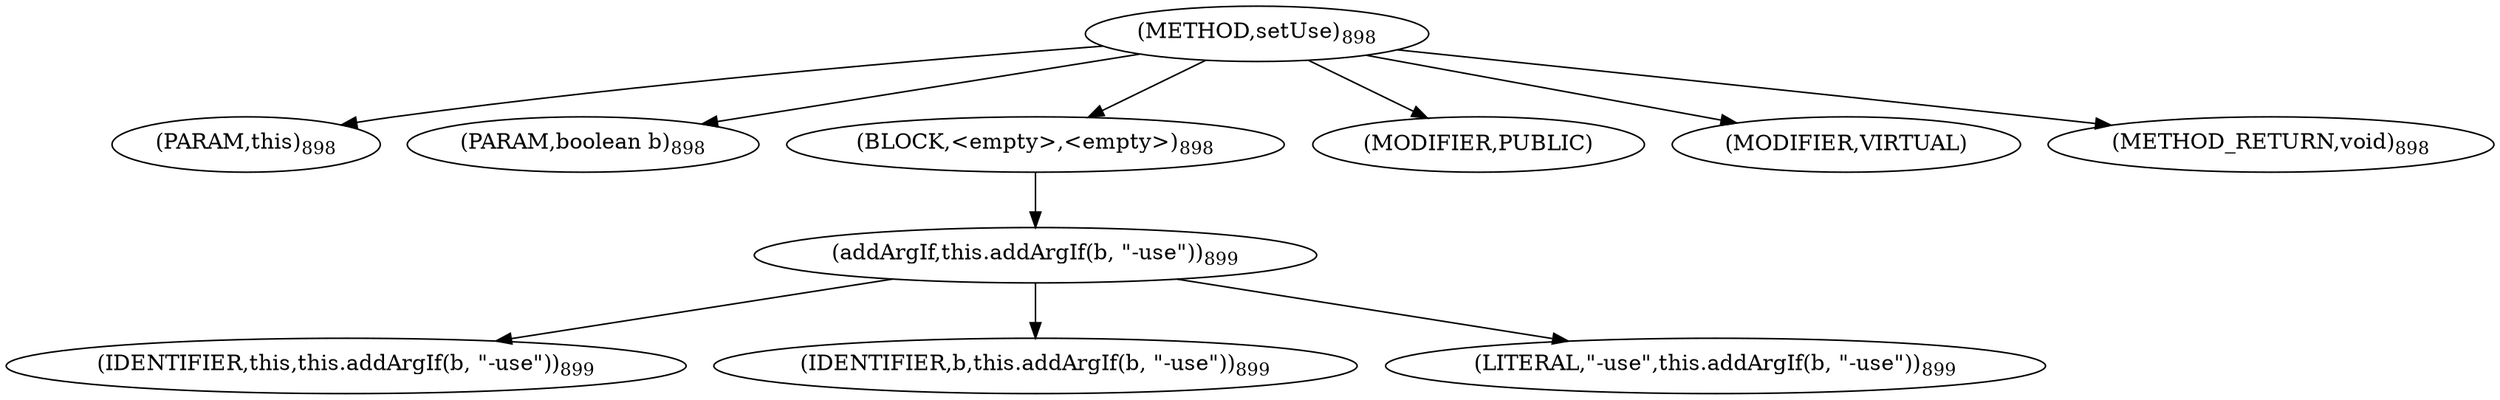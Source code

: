 digraph "setUse" {  
"1748" [label = <(METHOD,setUse)<SUB>898</SUB>> ]
"183" [label = <(PARAM,this)<SUB>898</SUB>> ]
"1749" [label = <(PARAM,boolean b)<SUB>898</SUB>> ]
"1750" [label = <(BLOCK,&lt;empty&gt;,&lt;empty&gt;)<SUB>898</SUB>> ]
"1751" [label = <(addArgIf,this.addArgIf(b, &quot;-use&quot;))<SUB>899</SUB>> ]
"182" [label = <(IDENTIFIER,this,this.addArgIf(b, &quot;-use&quot;))<SUB>899</SUB>> ]
"1752" [label = <(IDENTIFIER,b,this.addArgIf(b, &quot;-use&quot;))<SUB>899</SUB>> ]
"1753" [label = <(LITERAL,&quot;-use&quot;,this.addArgIf(b, &quot;-use&quot;))<SUB>899</SUB>> ]
"1754" [label = <(MODIFIER,PUBLIC)> ]
"1755" [label = <(MODIFIER,VIRTUAL)> ]
"1756" [label = <(METHOD_RETURN,void)<SUB>898</SUB>> ]
  "1748" -> "183" 
  "1748" -> "1749" 
  "1748" -> "1750" 
  "1748" -> "1754" 
  "1748" -> "1755" 
  "1748" -> "1756" 
  "1750" -> "1751" 
  "1751" -> "182" 
  "1751" -> "1752" 
  "1751" -> "1753" 
}
